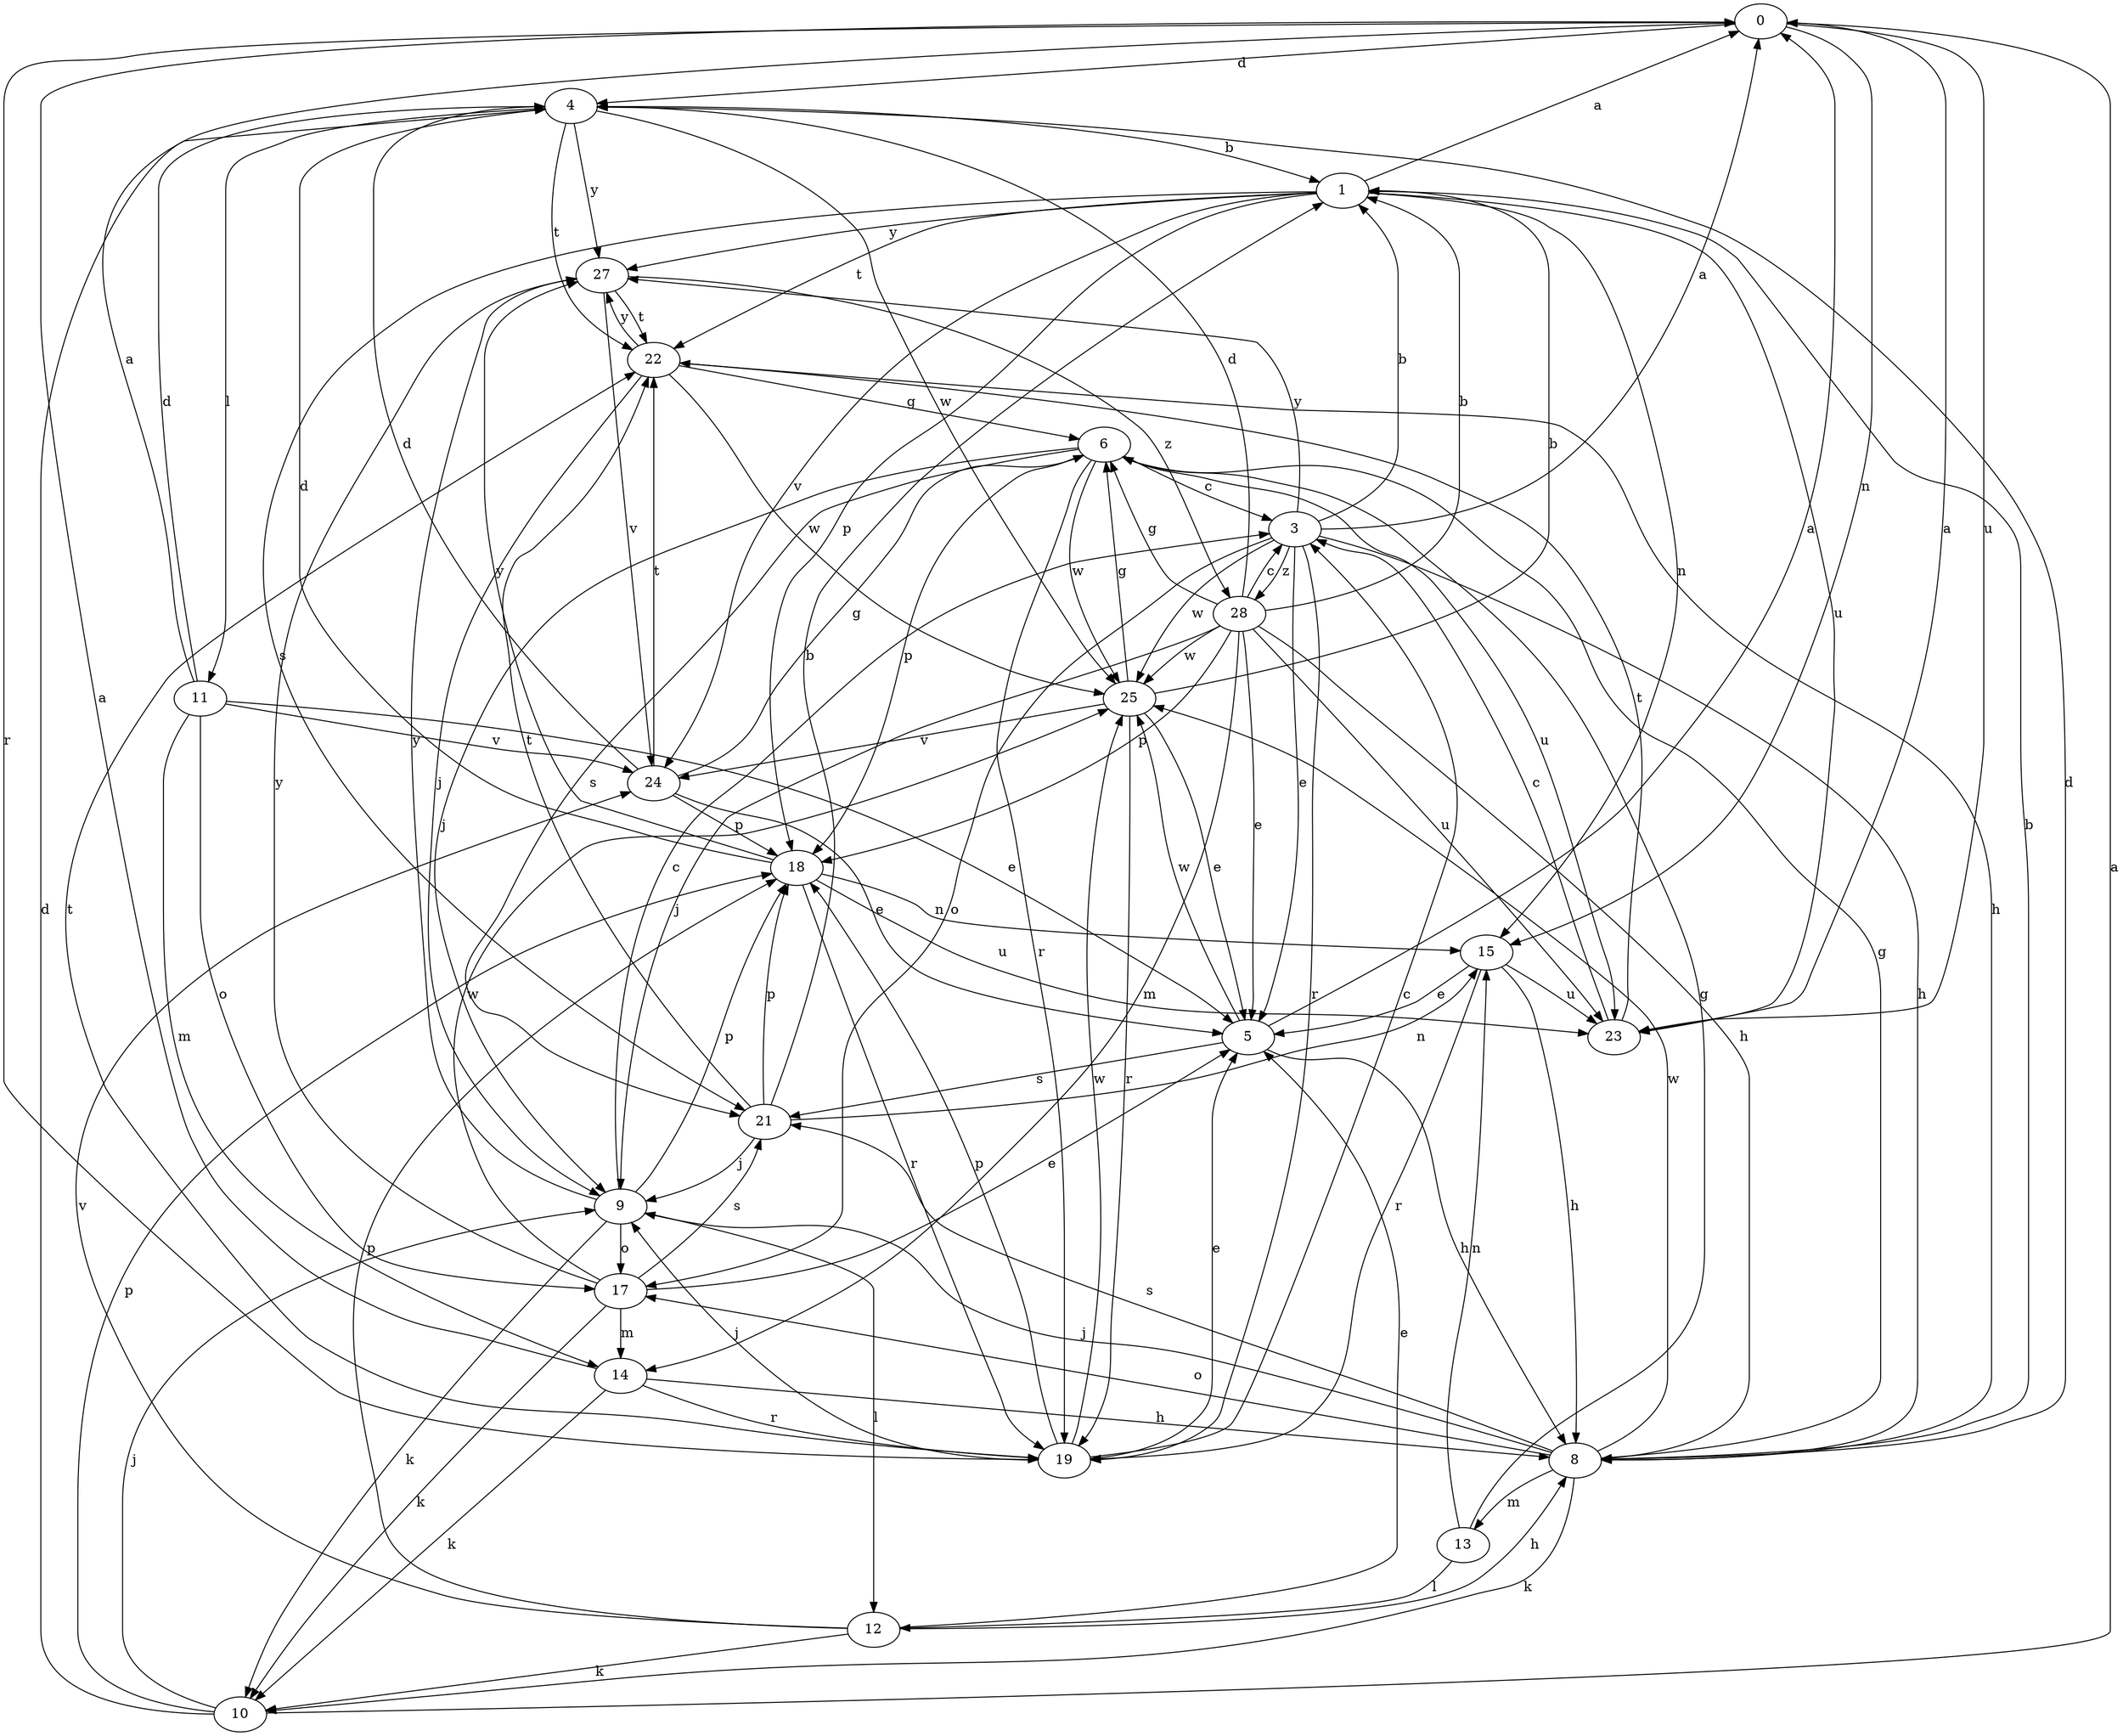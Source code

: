 strict digraph  {
0;
1;
3;
4;
5;
6;
8;
9;
10;
11;
12;
13;
14;
15;
17;
18;
19;
21;
22;
23;
24;
25;
27;
28;
0 -> 4  [label=d];
0 -> 15  [label=n];
0 -> 19  [label=r];
0 -> 23  [label=u];
1 -> 0  [label=a];
1 -> 15  [label=n];
1 -> 18  [label=p];
1 -> 21  [label=s];
1 -> 22  [label=t];
1 -> 23  [label=u];
1 -> 24  [label=v];
1 -> 27  [label=y];
3 -> 0  [label=a];
3 -> 1  [label=b];
3 -> 5  [label=e];
3 -> 8  [label=h];
3 -> 17  [label=o];
3 -> 19  [label=r];
3 -> 25  [label=w];
3 -> 27  [label=y];
3 -> 28  [label=z];
4 -> 1  [label=b];
4 -> 11  [label=l];
4 -> 22  [label=t];
4 -> 25  [label=w];
4 -> 27  [label=y];
5 -> 0  [label=a];
5 -> 8  [label=h];
5 -> 21  [label=s];
5 -> 25  [label=w];
6 -> 3  [label=c];
6 -> 9  [label=j];
6 -> 18  [label=p];
6 -> 19  [label=r];
6 -> 21  [label=s];
6 -> 23  [label=u];
6 -> 25  [label=w];
8 -> 1  [label=b];
8 -> 4  [label=d];
8 -> 6  [label=g];
8 -> 9  [label=j];
8 -> 10  [label=k];
8 -> 13  [label=m];
8 -> 17  [label=o];
8 -> 21  [label=s];
8 -> 25  [label=w];
9 -> 3  [label=c];
9 -> 10  [label=k];
9 -> 12  [label=l];
9 -> 17  [label=o];
9 -> 18  [label=p];
9 -> 27  [label=y];
10 -> 0  [label=a];
10 -> 4  [label=d];
10 -> 9  [label=j];
10 -> 18  [label=p];
11 -> 0  [label=a];
11 -> 4  [label=d];
11 -> 5  [label=e];
11 -> 14  [label=m];
11 -> 17  [label=o];
11 -> 24  [label=v];
12 -> 5  [label=e];
12 -> 8  [label=h];
12 -> 10  [label=k];
12 -> 18  [label=p];
12 -> 24  [label=v];
13 -> 6  [label=g];
13 -> 12  [label=l];
13 -> 15  [label=n];
14 -> 0  [label=a];
14 -> 8  [label=h];
14 -> 10  [label=k];
14 -> 19  [label=r];
15 -> 5  [label=e];
15 -> 8  [label=h];
15 -> 19  [label=r];
15 -> 23  [label=u];
17 -> 5  [label=e];
17 -> 10  [label=k];
17 -> 14  [label=m];
17 -> 21  [label=s];
17 -> 25  [label=w];
17 -> 27  [label=y];
18 -> 4  [label=d];
18 -> 15  [label=n];
18 -> 19  [label=r];
18 -> 23  [label=u];
18 -> 27  [label=y];
19 -> 3  [label=c];
19 -> 5  [label=e];
19 -> 9  [label=j];
19 -> 18  [label=p];
19 -> 22  [label=t];
19 -> 25  [label=w];
21 -> 1  [label=b];
21 -> 9  [label=j];
21 -> 15  [label=n];
21 -> 18  [label=p];
21 -> 22  [label=t];
22 -> 6  [label=g];
22 -> 8  [label=h];
22 -> 9  [label=j];
22 -> 25  [label=w];
22 -> 27  [label=y];
23 -> 0  [label=a];
23 -> 3  [label=c];
23 -> 22  [label=t];
24 -> 4  [label=d];
24 -> 5  [label=e];
24 -> 6  [label=g];
24 -> 18  [label=p];
24 -> 22  [label=t];
25 -> 1  [label=b];
25 -> 5  [label=e];
25 -> 6  [label=g];
25 -> 19  [label=r];
25 -> 24  [label=v];
27 -> 22  [label=t];
27 -> 24  [label=v];
27 -> 28  [label=z];
28 -> 1  [label=b];
28 -> 3  [label=c];
28 -> 4  [label=d];
28 -> 5  [label=e];
28 -> 6  [label=g];
28 -> 8  [label=h];
28 -> 9  [label=j];
28 -> 14  [label=m];
28 -> 18  [label=p];
28 -> 23  [label=u];
28 -> 25  [label=w];
}
